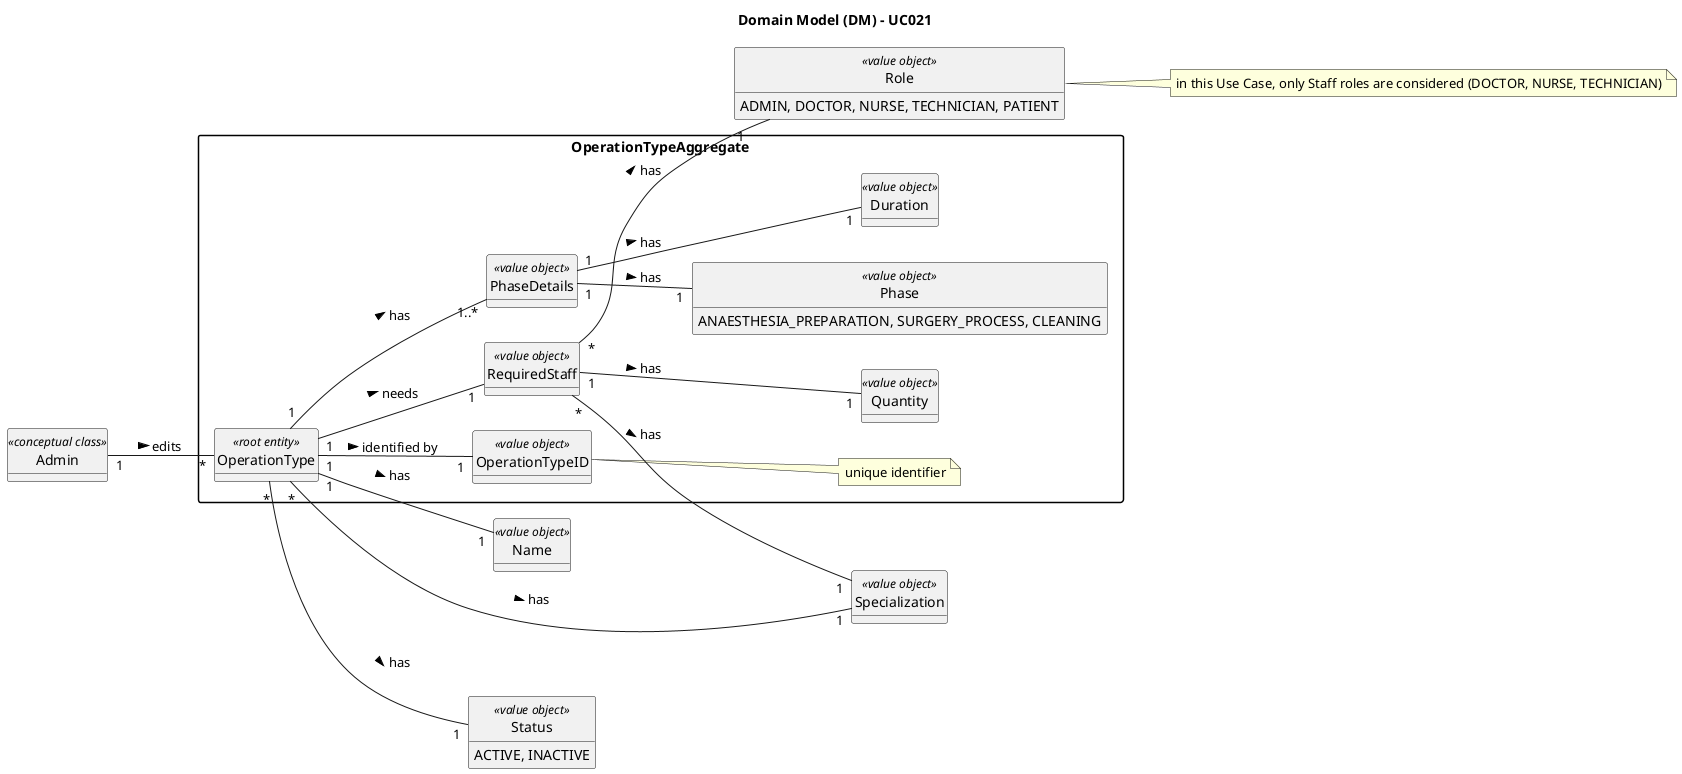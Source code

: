 @startuml uc021-domain-model

skinparam packageStyle rectangle
skinparam shadowing false

skinparam classAttributeIconSize 0

top to bottom direction
left to right direction

hide circle
hide methods

title Domain Model (DM) - UC021

package "OperationTypeAggregate" {
    class OperationType <<root entity>>
    class OperationTypeID <<value object>>
    note right of OperationTypeID: unique identifier
    class RequiredStaff <<value object>>
    class Quantity <<value object>>
    class PhaseDetails <<value object>>
    class Phase <<value object>> {
        ANAESTHESIA_PREPARATION, SURGERY_PROCESS, CLEANING
    }
    class Duration <<value object>>
}

class Admin <<conceptual class>>
class Name <<value object>>
class Specialization <<value object>>
class Role <<value object>> {
    ADMIN, DOCTOR, NURSE, TECHNICIAN, PATIENT
}
note right of Role: in this Use Case, only Staff roles are considered (DOCTOR, NURSE, TECHNICIAN)
class Status <<value object>> {
    ACTIVE, INACTIVE
}

Admin "1" -- "*" OperationType : edits >

OperationType "1" -- "1" OperationTypeID : > identified by
OperationType "1" -- "1" Name : > has
OperationType "*" -- "1" Status : > has
OperationType "*" -- "1" Specialization : > has
OperationType "1" -- "1" RequiredStaff : > needs
OperationType "1" -- "1..*" PhaseDetails : > has
RequiredStaff "*" -- "1" Role : > has
RequiredStaff "*" -- "1" Specialization : > has
RequiredStaff "1" -- "1" Quantity : > has
PhaseDetails "1" -- "1" Phase : > has
PhaseDetails "1" -- "1" Duration : > has

@enduml
